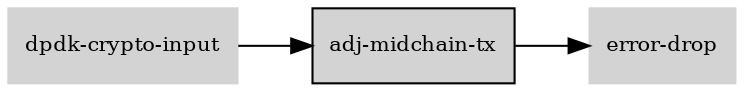 digraph "adj_midchain_tx_subgraph" {
  rankdir=LR;
  node [shape=box, style=filled, fontsize=10, color=lightgray, fontcolor=black, fillcolor=lightgray];
  "adj-midchain-tx" [color=black, fontcolor=black, fillcolor=lightgray];
  edge [fontsize=8];
  "adj-midchain-tx" -> "error-drop";
  "dpdk-crypto-input" -> "adj-midchain-tx";
}
